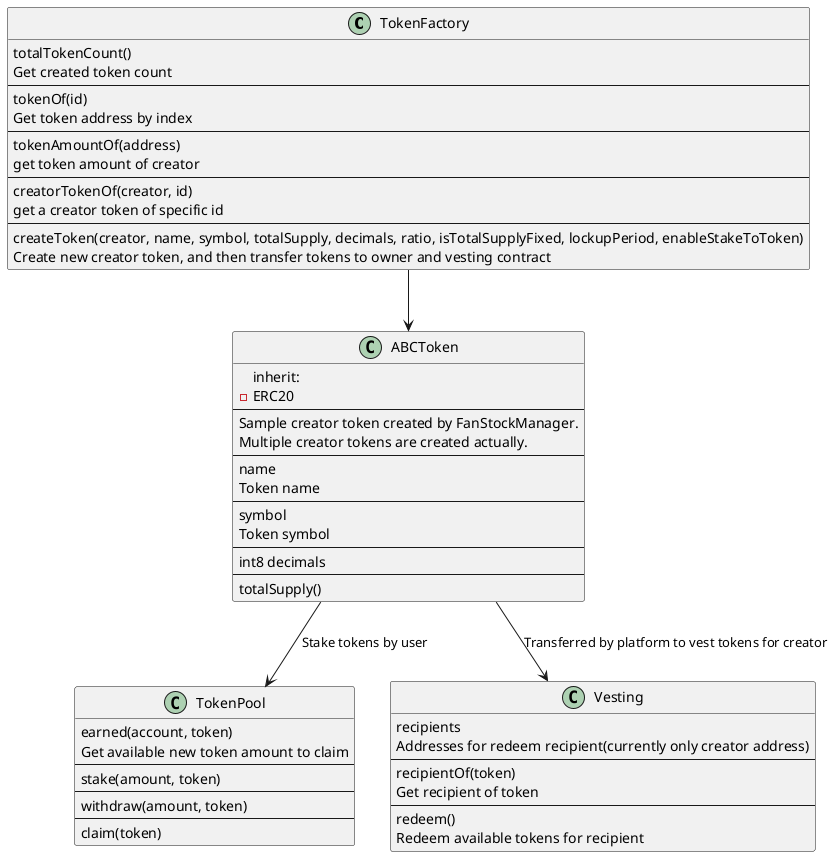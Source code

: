 @startuml

class "TokenFactory" as factory {
    totalTokenCount()
    Get created token count
    --
    tokenOf(id)
    Get token address by index
    --
    tokenAmountOf(address)
    get token amount of creator
    --
    creatorTokenOf(creator, id)
    get a creator token of specific id
    --
    createToken(creator, name, symbol, totalSupply, decimals, ratio, isTotalSupplyFixed, lockupPeriod, enableStakeToToken)
    Create new creator token, and then transfer tokens to owner and vesting contract
}

class "ABCToken" as abc {
    inherit:
    - ERC20
    --
    Sample creator token created by FanStockManager.
    Multiple creator tokens are created actually.
    --
    name
    Token name
    --
    symbol
    Token symbol
    --
    int8 decimals
    --
    totalSupply()
}

class "TokenPool" as pool {
    earned(account, token)
    Get available new token amount to claim
    --
    stake(amount, token)
    --
    withdraw(amount, token)
    --
    claim(token)
}

class "Vesting" as vest {
    recipients
    Addresses for redeem recipient(currently only creator address)
    --
    recipientOf(token)
    Get recipient of token
    --
    redeem()
    Redeem available tokens for recipient
}

factory -down-> abc
abc -down-> pool: Stake tokens by user
abc -down-> vest: Transferred by platform to vest tokens for creator

@enduml
